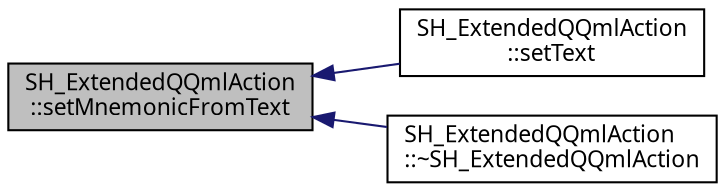 digraph "SH_ExtendedQQmlAction::setMnemonicFromText"
{
 // INTERACTIVE_SVG=YES
  bgcolor="transparent";
  edge [fontname="Verdana",fontsize="11",labelfontname="Verdana",labelfontsize="11"];
  node [fontname="Verdana",fontsize="11",shape=record];
  rankdir="LR";
  Node1 [label="SH_ExtendedQQmlAction\l::setMnemonicFromText",height=0.2,width=0.4,color="black", fillcolor="grey75", style="filled" fontcolor="black"];
  Node1 -> Node2 [dir="back",color="midnightblue",fontsize="11",style="solid"];
  Node2 [label="SH_ExtendedQQmlAction\l::setText",height=0.2,width=0.4,color="black",URL="$classSH__ExtendedQQmlAction.html#a2071b7b2ea7583a21553b28b4be814ef"];
  Node1 -> Node3 [dir="back",color="midnightblue",fontsize="11",style="solid"];
  Node3 [label="SH_ExtendedQQmlAction\l::~SH_ExtendedQQmlAction",height=0.2,width=0.4,color="black",URL="$classSH__ExtendedQQmlAction.html#a03c5eae20747d7a8b444c7939d2ab262"];
}
